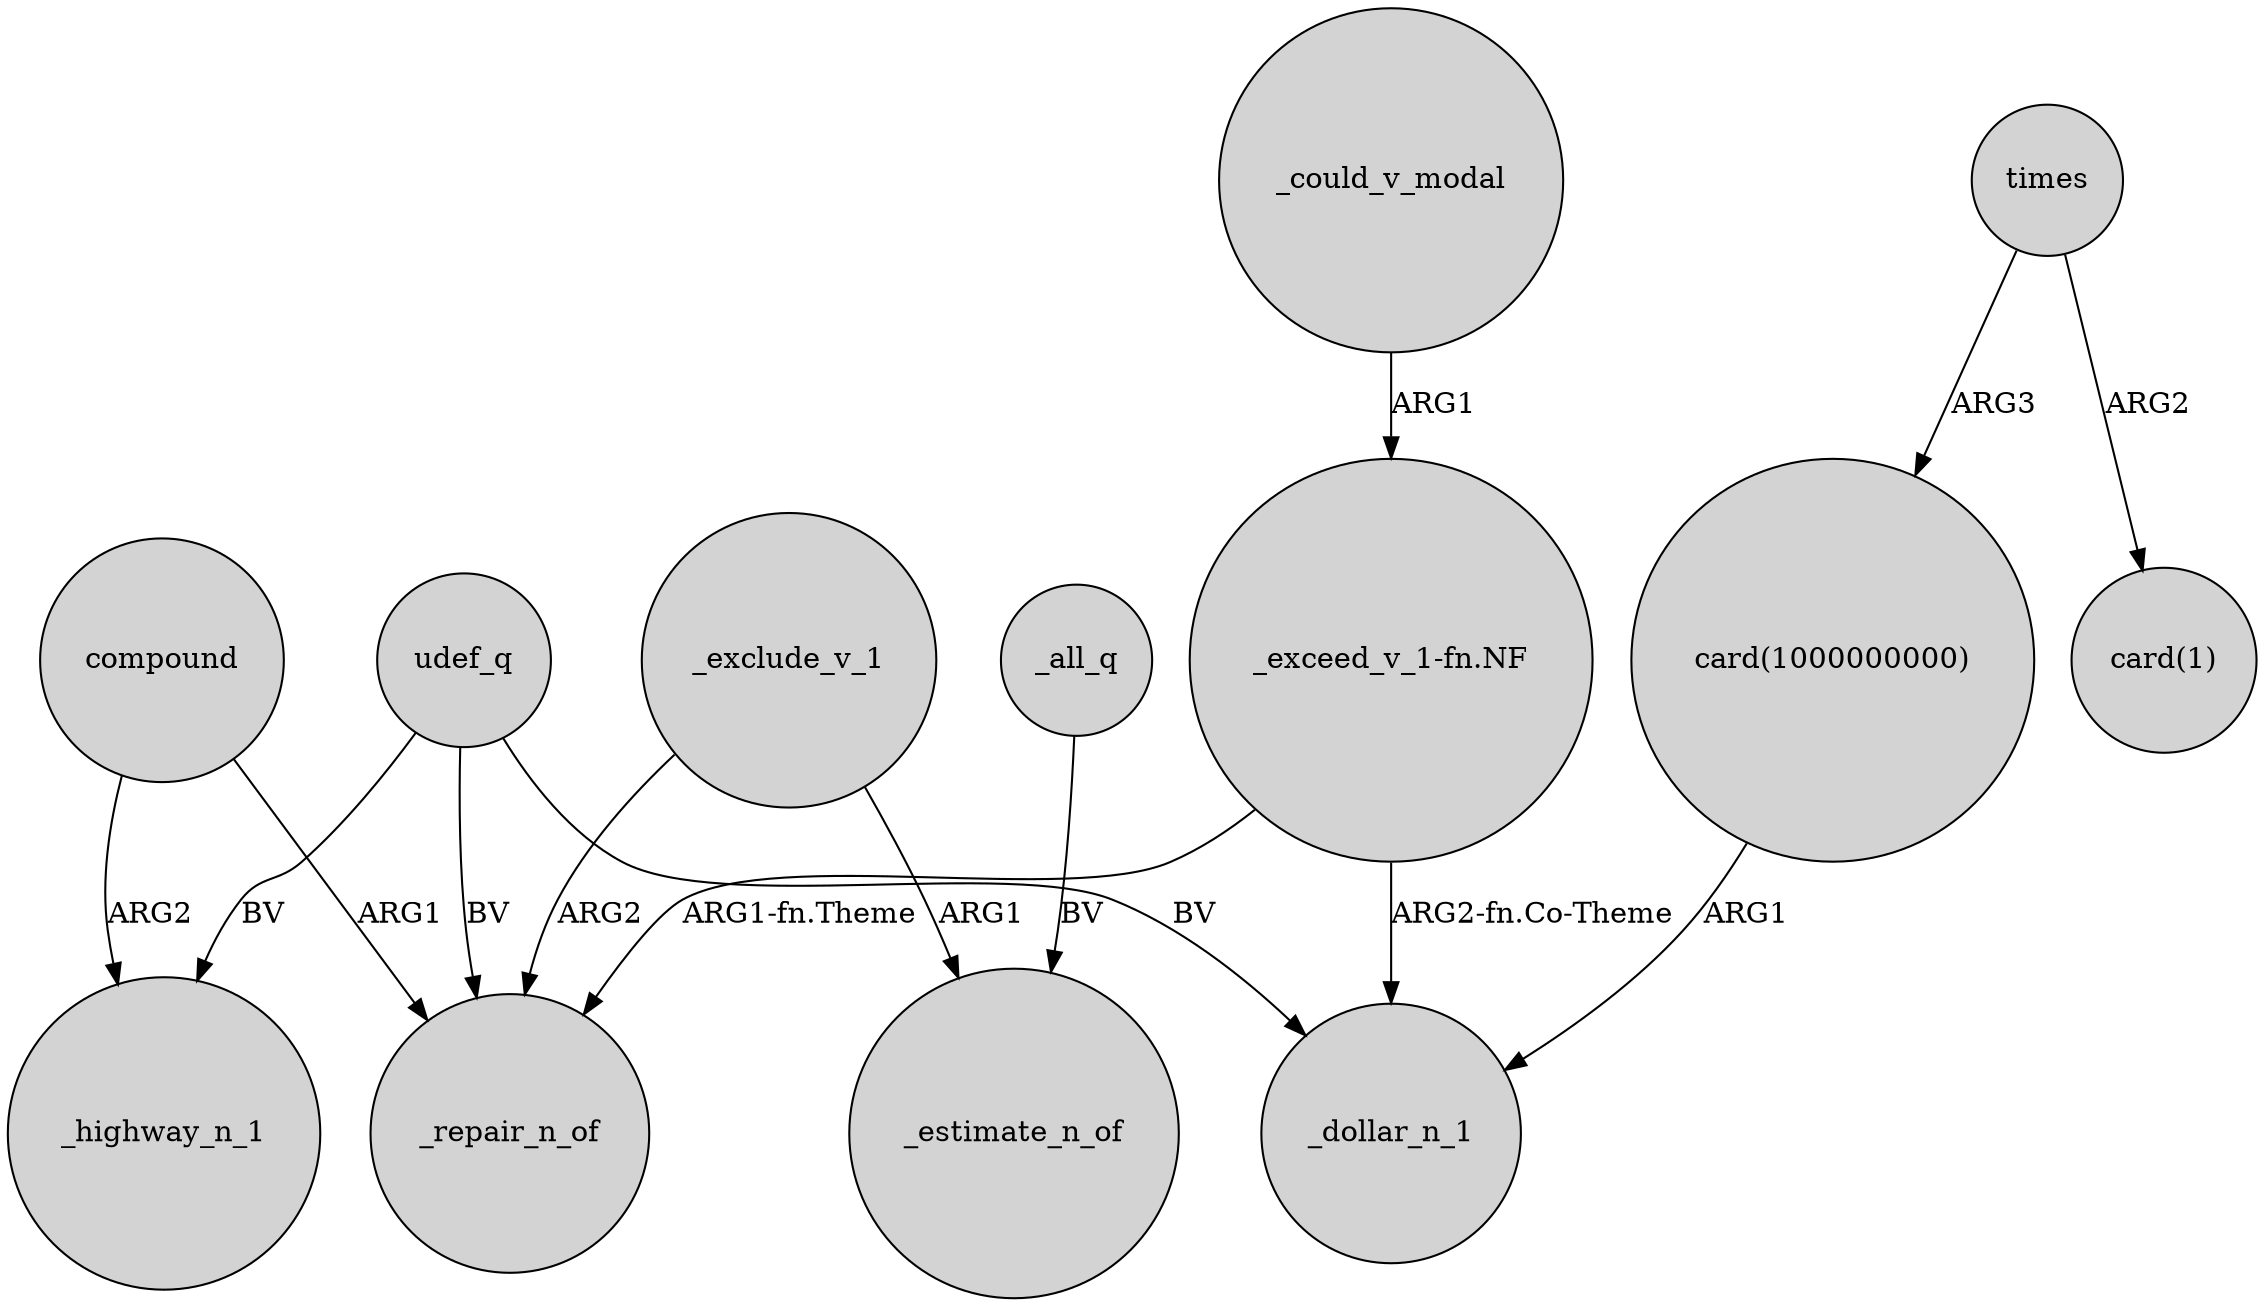digraph {
	node [shape=circle style=filled]
	_exclude_v_1 -> _repair_n_of [label=ARG2]
	udef_q -> _highway_n_1 [label=BV]
	compound -> _highway_n_1 [label=ARG2]
	"_exceed_v_1-fn.NF" -> _repair_n_of [label="ARG1-fn.Theme"]
	times -> "card(1)" [label=ARG2]
	_exclude_v_1 -> _estimate_n_of [label=ARG1]
	udef_q -> _dollar_n_1 [label=BV]
	"card(1000000000)" -> _dollar_n_1 [label=ARG1]
	"_exceed_v_1-fn.NF" -> _dollar_n_1 [label="ARG2-fn.Co-Theme"]
	compound -> _repair_n_of [label=ARG1]
	times -> "card(1000000000)" [label=ARG3]
	udef_q -> _repair_n_of [label=BV]
	_all_q -> _estimate_n_of [label=BV]
	_could_v_modal -> "_exceed_v_1-fn.NF" [label=ARG1]
}
